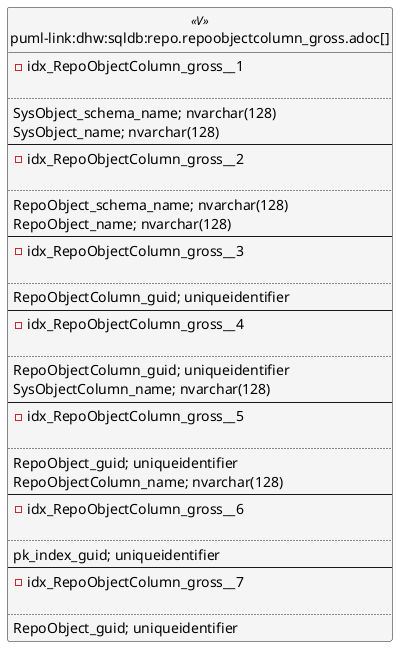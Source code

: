 @startuml
left to right direction
'top to bottom direction
hide circle
'avoide "." issues:
set namespaceSeparator none


skinparam class {
  BackgroundColor White
  BackgroundColor<<FN>> Yellow
  BackgroundColor<<FS>> Yellow
  BackgroundColor<<FT>> LightGray
  BackgroundColor<<IF>> Yellow
  BackgroundColor<<IS>> Yellow
  BackgroundColor<<P>> Aqua
  BackgroundColor<<PC>> Aqua
  BackgroundColor<<SN>> Yellow
  BackgroundColor<<SO>> SlateBlue
  BackgroundColor<<TF>> LightGray
  BackgroundColor<<TR>> Tomato
  BackgroundColor<<U>> White
  BackgroundColor<<V>> WhiteSmoke
  BackgroundColor<<X>> Aqua
  BackgroundColor<<external>> AliceBlue
}


entity "puml-link:dhw:sqldb:repo.repoobjectcolumn_gross.adoc[]" as repo.RepoObjectColumn_gross << V >> {
- idx_RepoObjectColumn_gross__1

..
SysObject_schema_name; nvarchar(128)
SysObject_name; nvarchar(128)
--
- idx_RepoObjectColumn_gross__2

..
RepoObject_schema_name; nvarchar(128)
RepoObject_name; nvarchar(128)
--
- idx_RepoObjectColumn_gross__3

..
RepoObjectColumn_guid; uniqueidentifier
--
- idx_RepoObjectColumn_gross__4

..
RepoObjectColumn_guid; uniqueidentifier
SysObjectColumn_name; nvarchar(128)
--
- idx_RepoObjectColumn_gross__5

..
RepoObject_guid; uniqueidentifier
RepoObjectColumn_name; nvarchar(128)
--
- idx_RepoObjectColumn_gross__6

..
pk_index_guid; uniqueidentifier
--
- idx_RepoObjectColumn_gross__7

..
RepoObject_guid; uniqueidentifier
}


@enduml

